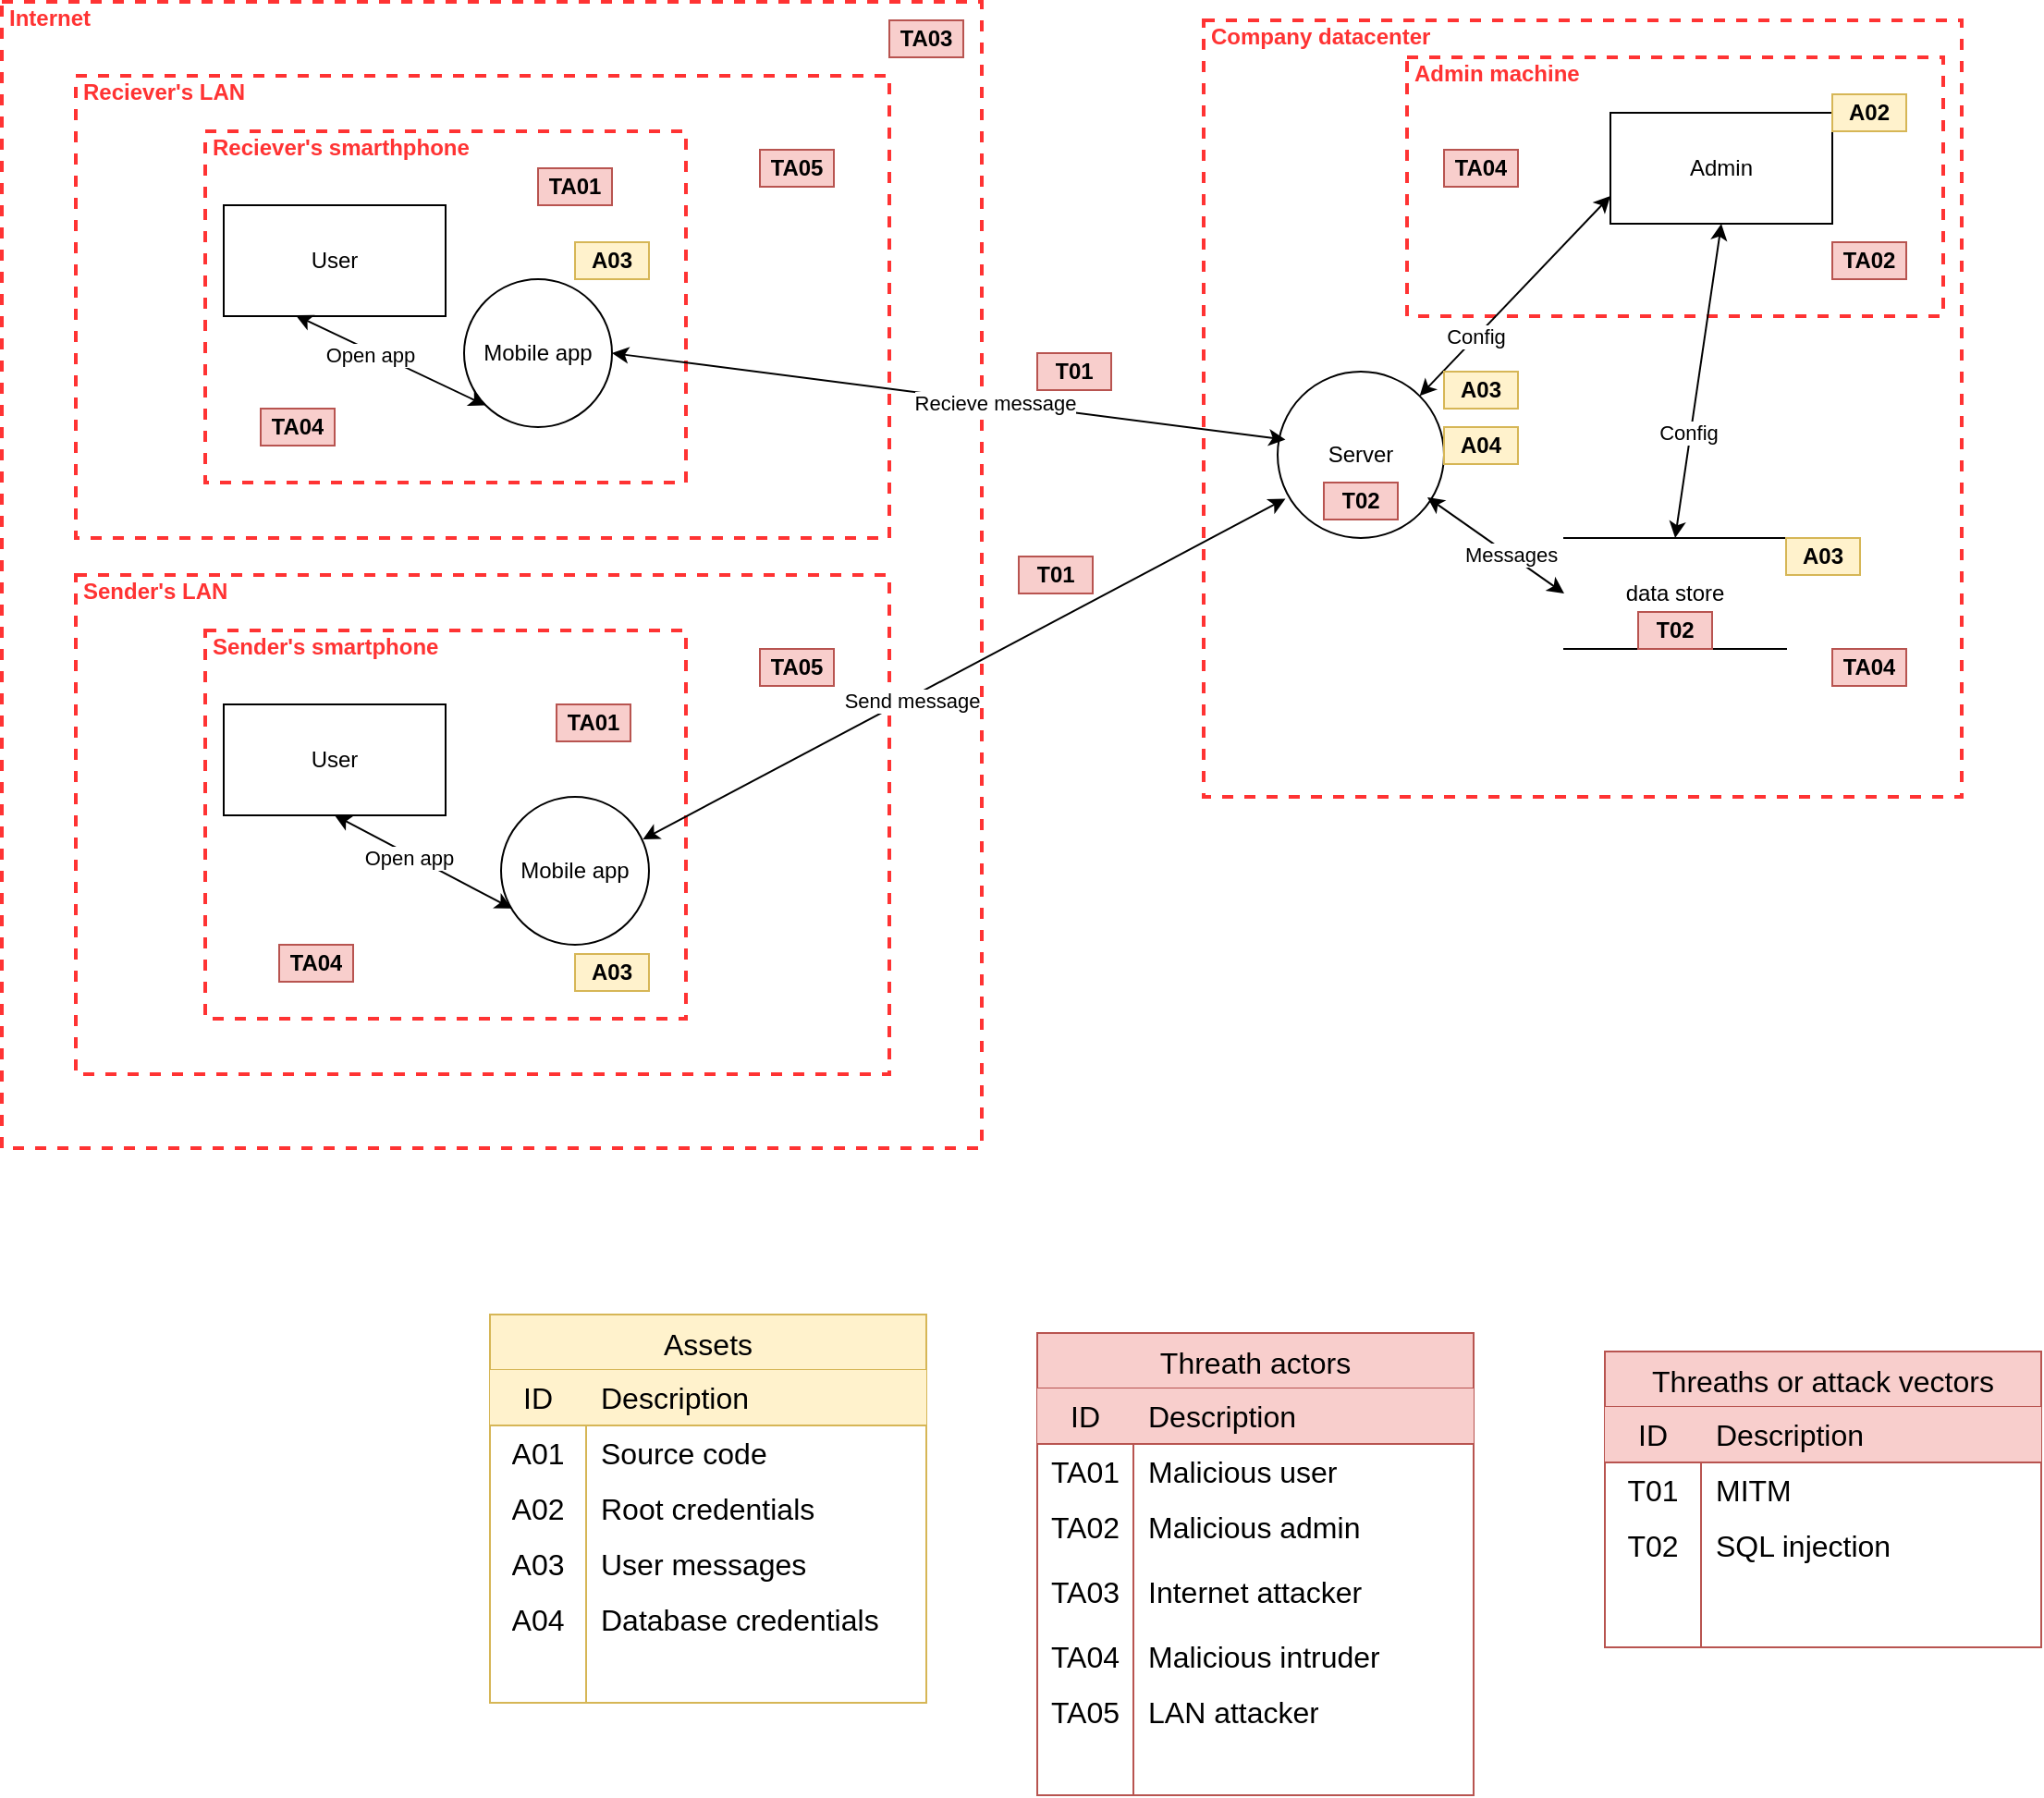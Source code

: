 <mxfile version="24.7.8">
  <diagram name="Pagina-1" id="3BzpafZwGD325lKmXdqI">
    <mxGraphModel dx="2122" dy="1937" grid="1" gridSize="10" guides="1" tooltips="1" connect="1" arrows="1" fold="1" page="1" pageScale="1" pageWidth="827" pageHeight="1169" math="0" shadow="0">
      <root>
        <mxCell id="0" />
        <mxCell id="1" parent="0" />
        <mxCell id="KsKx78XivSGBJ-cQR83x-6" value="Sender&#39;s LAN" style="html=1;fontColor=#FF3333;fontStyle=1;align=left;verticalAlign=top;spacing=0;labelBorderColor=none;fillColor=none;dashed=1;strokeWidth=2;strokeColor=#FF3333;spacingLeft=4;spacingTop=-3;" vertex="1" parent="1">
          <mxGeometry x="10" y="280" width="440" height="270" as="geometry" />
        </mxCell>
        <mxCell id="KsKx78XivSGBJ-cQR83x-5" value="Reciever&#39;s LAN" style="html=1;fontColor=#FF3333;fontStyle=1;align=left;verticalAlign=top;spacing=0;labelBorderColor=none;fillColor=none;dashed=1;strokeWidth=2;strokeColor=#FF3333;spacingLeft=4;spacingTop=-3;" vertex="1" parent="1">
          <mxGeometry x="10" y="10" width="440" height="250" as="geometry" />
        </mxCell>
        <mxCell id="KsKx78XivSGBJ-cQR83x-7" value="Internet" style="html=1;fontColor=#FF3333;fontStyle=1;align=left;verticalAlign=top;spacing=0;labelBorderColor=none;fillColor=none;dashed=1;strokeWidth=2;strokeColor=#FF3333;spacingLeft=4;spacingTop=-3;" vertex="1" parent="1">
          <mxGeometry x="-30" y="-30" width="530" height="620" as="geometry" />
        </mxCell>
        <mxCell id="KsKx78XivSGBJ-cQR83x-9" value="Company datacenter" style="html=1;fontColor=#FF3333;fontStyle=1;align=left;verticalAlign=top;spacing=0;labelBorderColor=none;fillColor=none;dashed=1;strokeWidth=2;strokeColor=#FF3333;spacingLeft=4;spacingTop=-3;movable=1;resizable=1;rotatable=1;deletable=1;editable=1;locked=0;connectable=1;" vertex="1" parent="1">
          <mxGeometry x="620" y="-20" width="410" height="420" as="geometry" />
        </mxCell>
        <mxCell id="KsKx78XivSGBJ-cQR83x-1" value="Sender&#39;s smartphone" style="html=1;fontColor=#FF3333;fontStyle=1;align=left;verticalAlign=top;spacing=0;labelBorderColor=none;fillColor=none;dashed=1;strokeWidth=2;strokeColor=#FF3333;spacingLeft=4;spacingTop=-3;" vertex="1" parent="1">
          <mxGeometry x="80" y="310" width="260" height="210" as="geometry" />
        </mxCell>
        <mxCell id="KsKx78XivSGBJ-cQR83x-2" value="Mobile app" style="ellipse;whiteSpace=wrap;html=1;aspect=fixed;" vertex="1" parent="1">
          <mxGeometry x="240" y="400" width="80" height="80" as="geometry" />
        </mxCell>
        <mxCell id="KsKx78XivSGBJ-cQR83x-3" value="Reciever&#39;s smarthphone" style="html=1;fontColor=#FF3333;fontStyle=1;align=left;verticalAlign=top;spacing=0;labelBorderColor=none;fillColor=none;dashed=1;strokeWidth=2;strokeColor=#FF3333;spacingLeft=4;spacingTop=-3;" vertex="1" parent="1">
          <mxGeometry x="80" y="40" width="260" height="190" as="geometry" />
        </mxCell>
        <mxCell id="KsKx78XivSGBJ-cQR83x-4" value="Mobile app" style="ellipse;whiteSpace=wrap;html=1;aspect=fixed;" vertex="1" parent="1">
          <mxGeometry x="220" y="120" width="80" height="80" as="geometry" />
        </mxCell>
        <mxCell id="KsKx78XivSGBJ-cQR83x-8" value="Server" style="ellipse;whiteSpace=wrap;html=1;aspect=fixed;" vertex="1" parent="1">
          <mxGeometry x="660" y="170" width="90" height="90" as="geometry" />
        </mxCell>
        <mxCell id="KsKx78XivSGBJ-cQR83x-11" value="Admin machine" style="html=1;fontColor=#FF3333;fontStyle=1;align=left;verticalAlign=top;spacing=0;labelBorderColor=none;fillColor=none;dashed=1;strokeWidth=2;strokeColor=#FF3333;spacingLeft=4;spacingTop=-3;" vertex="1" parent="1">
          <mxGeometry x="730" width="290" height="140" as="geometry" />
        </mxCell>
        <mxCell id="KsKx78XivSGBJ-cQR83x-12" value="Admin" style="rounded=0;whiteSpace=wrap;html=1;" vertex="1" parent="1">
          <mxGeometry x="840" y="30" width="120" height="60" as="geometry" />
        </mxCell>
        <mxCell id="KsKx78XivSGBJ-cQR83x-13" value="data store" style="shape=partialRectangle;whiteSpace=wrap;html=1;left=0;right=0;fillColor=none;" vertex="1" parent="1">
          <mxGeometry x="815" y="260" width="120" height="60" as="geometry" />
        </mxCell>
        <mxCell id="KsKx78XivSGBJ-cQR83x-17" value="" style="endArrow=classic;startArrow=classic;html=1;fontColor=#FF3333;rounded=0;entryX=0.047;entryY=0.409;entryDx=0;entryDy=0;entryPerimeter=0;exitX=1;exitY=0.5;exitDx=0;exitDy=0;" edge="1" parent="1" source="KsKx78XivSGBJ-cQR83x-4" target="KsKx78XivSGBJ-cQR83x-8">
          <mxGeometry width="50" height="50" relative="1" as="geometry">
            <mxPoint x="250" y="140" as="sourcePoint" />
            <mxPoint x="460" y="150" as="targetPoint" />
          </mxGeometry>
        </mxCell>
        <mxCell id="KsKx78XivSGBJ-cQR83x-18" value="Recieve message" style="edgeLabel;html=1;align=center;verticalAlign=middle;resizable=0;points=[];" vertex="1" connectable="0" parent="KsKx78XivSGBJ-cQR83x-17">
          <mxGeometry x="0.133" relative="1" as="geometry">
            <mxPoint as="offset" />
          </mxGeometry>
        </mxCell>
        <mxCell id="KsKx78XivSGBJ-cQR83x-19" value="" style="endArrow=classic;startArrow=classic;html=1;fontColor=#FF3333;rounded=0;entryX=0.047;entryY=0.764;entryDx=0;entryDy=0;entryPerimeter=0;exitX=0.958;exitY=0.288;exitDx=0;exitDy=0;exitPerimeter=0;" edge="1" parent="1" source="KsKx78XivSGBJ-cQR83x-2" target="KsKx78XivSGBJ-cQR83x-8">
          <mxGeometry width="50" height="50" relative="1" as="geometry">
            <mxPoint x="510" y="330" as="sourcePoint" />
            <mxPoint x="560" y="280" as="targetPoint" />
          </mxGeometry>
        </mxCell>
        <mxCell id="KsKx78XivSGBJ-cQR83x-20" value="Send message" style="edgeLabel;html=1;align=center;verticalAlign=middle;resizable=0;points=[];" vertex="1" connectable="0" parent="KsKx78XivSGBJ-cQR83x-19">
          <mxGeometry x="-0.169" y="-1" relative="1" as="geometry">
            <mxPoint as="offset" />
          </mxGeometry>
        </mxCell>
        <mxCell id="KsKx78XivSGBJ-cQR83x-21" value="" style="endArrow=classic;startArrow=classic;html=1;fontColor=#FF3333;rounded=0;entryX=0.5;entryY=1;entryDx=0;entryDy=0;exitX=0.5;exitY=0;exitDx=0;exitDy=0;" edge="1" parent="1" source="KsKx78XivSGBJ-cQR83x-13" target="KsKx78XivSGBJ-cQR83x-12">
          <mxGeometry width="50" height="50" relative="1" as="geometry">
            <mxPoint x="880" y="200" as="sourcePoint" />
            <mxPoint x="930" y="150" as="targetPoint" />
          </mxGeometry>
        </mxCell>
        <mxCell id="KsKx78XivSGBJ-cQR83x-22" value="Config" style="edgeLabel;html=1;align=center;verticalAlign=middle;resizable=0;points=[];" vertex="1" connectable="0" parent="KsKx78XivSGBJ-cQR83x-21">
          <mxGeometry x="-0.326" y="2" relative="1" as="geometry">
            <mxPoint as="offset" />
          </mxGeometry>
        </mxCell>
        <mxCell id="KsKx78XivSGBJ-cQR83x-23" value="" style="endArrow=classic;startArrow=classic;html=1;fontColor=#FF3333;rounded=0;exitX=1;exitY=0;exitDx=0;exitDy=0;entryX=0;entryY=0.75;entryDx=0;entryDy=0;" edge="1" parent="1" source="KsKx78XivSGBJ-cQR83x-8" target="KsKx78XivSGBJ-cQR83x-12">
          <mxGeometry width="50" height="50" relative="1" as="geometry">
            <mxPoint x="760" y="150" as="sourcePoint" />
            <mxPoint x="810" y="100" as="targetPoint" />
          </mxGeometry>
        </mxCell>
        <mxCell id="KsKx78XivSGBJ-cQR83x-24" value="Config" style="edgeLabel;html=1;align=center;verticalAlign=middle;resizable=0;points=[];" vertex="1" connectable="0" parent="KsKx78XivSGBJ-cQR83x-23">
          <mxGeometry x="-0.408" y="1" relative="1" as="geometry">
            <mxPoint as="offset" />
          </mxGeometry>
        </mxCell>
        <mxCell id="KsKx78XivSGBJ-cQR83x-25" value="" style="endArrow=classic;startArrow=classic;html=1;fontColor=#FF3333;rounded=0;entryX=0;entryY=0.5;entryDx=0;entryDy=0;exitX=0.9;exitY=0.756;exitDx=0;exitDy=0;exitPerimeter=0;" edge="1" parent="1" source="KsKx78XivSGBJ-cQR83x-8" target="KsKx78XivSGBJ-cQR83x-13">
          <mxGeometry width="50" height="50" relative="1" as="geometry">
            <mxPoint x="740" y="340" as="sourcePoint" />
            <mxPoint x="790" y="290" as="targetPoint" />
          </mxGeometry>
        </mxCell>
        <mxCell id="KsKx78XivSGBJ-cQR83x-26" value="Messages" style="edgeLabel;html=1;align=center;verticalAlign=middle;resizable=0;points=[];" vertex="1" connectable="0" parent="KsKx78XivSGBJ-cQR83x-25">
          <mxGeometry x="0.211" y="1" relative="1" as="geometry">
            <mxPoint as="offset" />
          </mxGeometry>
        </mxCell>
        <mxCell id="KsKx78XivSGBJ-cQR83x-32" value="User" style="rounded=0;whiteSpace=wrap;html=1;" vertex="1" parent="1">
          <mxGeometry x="90" y="80" width="120" height="60" as="geometry" />
        </mxCell>
        <mxCell id="KsKx78XivSGBJ-cQR83x-33" value="" style="endArrow=classic;startArrow=classic;html=1;fontColor=#FF3333;rounded=0;entryX=0.325;entryY=0.993;entryDx=0;entryDy=0;entryPerimeter=0;exitX=0;exitY=1;exitDx=0;exitDy=0;" edge="1" parent="1">
          <mxGeometry width="50" height="50" relative="1" as="geometry">
            <mxPoint x="231.716" y="188.284" as="sourcePoint" />
            <mxPoint x="129" y="139.58" as="targetPoint" />
          </mxGeometry>
        </mxCell>
        <mxCell id="KsKx78XivSGBJ-cQR83x-34" value="Open app" style="edgeLabel;html=1;align=center;verticalAlign=middle;resizable=0;points=[];" vertex="1" connectable="0" parent="KsKx78XivSGBJ-cQR83x-33">
          <mxGeometry x="0.218" y="2" relative="1" as="geometry">
            <mxPoint as="offset" />
          </mxGeometry>
        </mxCell>
        <mxCell id="KsKx78XivSGBJ-cQR83x-35" value="User" style="rounded=0;whiteSpace=wrap;html=1;" vertex="1" parent="1">
          <mxGeometry x="90" y="350" width="120" height="60" as="geometry" />
        </mxCell>
        <mxCell id="KsKx78XivSGBJ-cQR83x-36" value="" style="endArrow=classic;startArrow=classic;html=1;fontColor=#FF3333;rounded=0;entryX=0.5;entryY=1;entryDx=0;entryDy=0;exitX=0.073;exitY=0.755;exitDx=0;exitDy=0;exitPerimeter=0;" edge="1" parent="1" source="KsKx78XivSGBJ-cQR83x-2" target="KsKx78XivSGBJ-cQR83x-35">
          <mxGeometry width="50" height="50" relative="1" as="geometry">
            <mxPoint x="140" y="480" as="sourcePoint" />
            <mxPoint x="190" y="430" as="targetPoint" />
          </mxGeometry>
        </mxCell>
        <mxCell id="KsKx78XivSGBJ-cQR83x-37" value="Open app" style="edgeLabel;html=1;align=center;verticalAlign=middle;resizable=0;points=[];" vertex="1" connectable="0" parent="KsKx78XivSGBJ-cQR83x-36">
          <mxGeometry x="0.157" y="2" relative="1" as="geometry">
            <mxPoint as="offset" />
          </mxGeometry>
        </mxCell>
        <mxCell id="KsKx78XivSGBJ-cQR83x-49" value="Assets" style="shape=table;startSize=30;container=1;collapsible=0;childLayout=tableLayout;fixedRows=1;rowLines=0;fontStyle=0;strokeColor=#d6b656;fontSize=16;fillColor=#fff2cc;" vertex="1" parent="1">
          <mxGeometry x="234" y="680" width="236" height="210" as="geometry" />
        </mxCell>
        <mxCell id="KsKx78XivSGBJ-cQR83x-50" value="" style="shape=tableRow;horizontal=0;startSize=0;swimlaneHead=0;swimlaneBody=0;top=0;left=0;bottom=0;right=0;collapsible=0;dropTarget=0;fillColor=none;points=[[0,0.5],[1,0.5]];portConstraint=eastwest;strokeColor=inherit;fontSize=16;" vertex="1" parent="KsKx78XivSGBJ-cQR83x-49">
          <mxGeometry y="30" width="236" height="30" as="geometry" />
        </mxCell>
        <mxCell id="KsKx78XivSGBJ-cQR83x-51" value="ID" style="shape=partialRectangle;html=1;whiteSpace=wrap;connectable=0;fillColor=#fff2cc;top=0;left=0;bottom=1;right=0;overflow=hidden;pointerEvents=1;strokeColor=#d6b656;fontSize=16;" vertex="1" parent="KsKx78XivSGBJ-cQR83x-50">
          <mxGeometry width="52" height="30" as="geometry">
            <mxRectangle width="52" height="30" as="alternateBounds" />
          </mxGeometry>
        </mxCell>
        <mxCell id="KsKx78XivSGBJ-cQR83x-52" value="Description" style="shape=partialRectangle;html=1;whiteSpace=wrap;connectable=0;fillColor=#fff2cc;top=0;left=0;bottom=1;right=0;align=left;spacingLeft=6;overflow=hidden;strokeColor=#d6b656;fontSize=16;" vertex="1" parent="KsKx78XivSGBJ-cQR83x-50">
          <mxGeometry x="52" width="184" height="30" as="geometry">
            <mxRectangle width="184" height="30" as="alternateBounds" />
          </mxGeometry>
        </mxCell>
        <mxCell id="KsKx78XivSGBJ-cQR83x-53" value="" style="shape=tableRow;horizontal=0;startSize=0;swimlaneHead=0;swimlaneBody=0;top=0;left=0;bottom=0;right=0;collapsible=0;dropTarget=0;fillColor=none;points=[[0,0.5],[1,0.5]];portConstraint=eastwest;strokeColor=inherit;fontSize=16;" vertex="1" parent="KsKx78XivSGBJ-cQR83x-49">
          <mxGeometry y="60" width="236" height="30" as="geometry" />
        </mxCell>
        <mxCell id="KsKx78XivSGBJ-cQR83x-54" value="A01" style="shape=partialRectangle;html=1;whiteSpace=wrap;connectable=0;fillColor=none;top=0;left=0;bottom=0;right=0;overflow=hidden;strokeColor=inherit;fontSize=16;" vertex="1" parent="KsKx78XivSGBJ-cQR83x-53">
          <mxGeometry width="52" height="30" as="geometry">
            <mxRectangle width="52" height="30" as="alternateBounds" />
          </mxGeometry>
        </mxCell>
        <mxCell id="KsKx78XivSGBJ-cQR83x-55" value="Source code" style="shape=partialRectangle;html=1;whiteSpace=wrap;connectable=0;fillColor=none;top=0;left=0;bottom=0;right=0;align=left;spacingLeft=6;overflow=hidden;strokeColor=inherit;fontSize=16;" vertex="1" parent="KsKx78XivSGBJ-cQR83x-53">
          <mxGeometry x="52" width="184" height="30" as="geometry">
            <mxRectangle width="184" height="30" as="alternateBounds" />
          </mxGeometry>
        </mxCell>
        <mxCell id="KsKx78XivSGBJ-cQR83x-56" value="" style="shape=tableRow;horizontal=0;startSize=0;swimlaneHead=0;swimlaneBody=0;top=0;left=0;bottom=0;right=0;collapsible=0;dropTarget=0;fillColor=none;points=[[0,0.5],[1,0.5]];portConstraint=eastwest;strokeColor=inherit;fontSize=16;" vertex="1" parent="KsKx78XivSGBJ-cQR83x-49">
          <mxGeometry y="90" width="236" height="30" as="geometry" />
        </mxCell>
        <mxCell id="KsKx78XivSGBJ-cQR83x-57" value="A02" style="shape=partialRectangle;html=1;whiteSpace=wrap;connectable=0;fillColor=none;top=0;left=0;bottom=0;right=0;overflow=hidden;strokeColor=inherit;fontSize=16;" vertex="1" parent="KsKx78XivSGBJ-cQR83x-56">
          <mxGeometry width="52" height="30" as="geometry">
            <mxRectangle width="52" height="30" as="alternateBounds" />
          </mxGeometry>
        </mxCell>
        <mxCell id="KsKx78XivSGBJ-cQR83x-58" value="Root credentials" style="shape=partialRectangle;html=1;whiteSpace=wrap;connectable=0;fillColor=none;top=0;left=0;bottom=0;right=0;align=left;spacingLeft=6;overflow=hidden;strokeColor=inherit;fontSize=16;" vertex="1" parent="KsKx78XivSGBJ-cQR83x-56">
          <mxGeometry x="52" width="184" height="30" as="geometry">
            <mxRectangle width="184" height="30" as="alternateBounds" />
          </mxGeometry>
        </mxCell>
        <mxCell id="KsKx78XivSGBJ-cQR83x-60" value="" style="shape=tableRow;horizontal=0;startSize=0;swimlaneHead=0;swimlaneBody=0;top=0;left=0;bottom=0;right=0;collapsible=0;dropTarget=0;fillColor=none;points=[[0,0.5],[1,0.5]];portConstraint=eastwest;strokeColor=inherit;fontSize=16;" vertex="1" parent="KsKx78XivSGBJ-cQR83x-49">
          <mxGeometry y="120" width="236" height="30" as="geometry" />
        </mxCell>
        <mxCell id="KsKx78XivSGBJ-cQR83x-61" value="A03" style="shape=partialRectangle;html=1;whiteSpace=wrap;connectable=0;fillColor=none;top=0;left=0;bottom=0;right=0;overflow=hidden;strokeColor=inherit;fontSize=16;" vertex="1" parent="KsKx78XivSGBJ-cQR83x-60">
          <mxGeometry width="52" height="30" as="geometry">
            <mxRectangle width="52" height="30" as="alternateBounds" />
          </mxGeometry>
        </mxCell>
        <mxCell id="KsKx78XivSGBJ-cQR83x-62" value="User messages" style="shape=partialRectangle;html=1;whiteSpace=wrap;connectable=0;fillColor=none;top=0;left=0;bottom=0;right=0;align=left;spacingLeft=6;overflow=hidden;strokeColor=inherit;fontSize=16;" vertex="1" parent="KsKx78XivSGBJ-cQR83x-60">
          <mxGeometry x="52" width="184" height="30" as="geometry">
            <mxRectangle width="184" height="30" as="alternateBounds" />
          </mxGeometry>
        </mxCell>
        <mxCell id="KsKx78XivSGBJ-cQR83x-64" value="" style="shape=tableRow;horizontal=0;startSize=0;swimlaneHead=0;swimlaneBody=0;top=0;left=0;bottom=0;right=0;collapsible=0;dropTarget=0;fillColor=none;points=[[0,0.5],[1,0.5]];portConstraint=eastwest;strokeColor=inherit;fontSize=16;" vertex="1" parent="KsKx78XivSGBJ-cQR83x-49">
          <mxGeometry y="150" width="236" height="30" as="geometry" />
        </mxCell>
        <mxCell id="KsKx78XivSGBJ-cQR83x-65" value="A04" style="shape=partialRectangle;html=1;whiteSpace=wrap;connectable=0;fillColor=none;top=0;left=0;bottom=0;right=0;overflow=hidden;strokeColor=inherit;fontSize=16;" vertex="1" parent="KsKx78XivSGBJ-cQR83x-64">
          <mxGeometry width="52" height="30" as="geometry">
            <mxRectangle width="52" height="30" as="alternateBounds" />
          </mxGeometry>
        </mxCell>
        <mxCell id="KsKx78XivSGBJ-cQR83x-66" value="Database credentials" style="shape=partialRectangle;html=1;whiteSpace=wrap;connectable=0;fillColor=none;top=0;left=0;bottom=0;right=0;align=left;spacingLeft=6;overflow=hidden;strokeColor=inherit;fontSize=16;" vertex="1" parent="KsKx78XivSGBJ-cQR83x-64">
          <mxGeometry x="52" width="184" height="30" as="geometry">
            <mxRectangle width="184" height="30" as="alternateBounds" />
          </mxGeometry>
        </mxCell>
        <mxCell id="KsKx78XivSGBJ-cQR83x-68" value="" style="shape=tableRow;horizontal=0;startSize=0;swimlaneHead=0;swimlaneBody=0;top=0;left=0;bottom=0;right=0;collapsible=0;dropTarget=0;fillColor=none;points=[[0,0.5],[1,0.5]];portConstraint=eastwest;strokeColor=inherit;fontSize=16;" vertex="1" parent="KsKx78XivSGBJ-cQR83x-49">
          <mxGeometry y="180" width="236" height="30" as="geometry" />
        </mxCell>
        <mxCell id="KsKx78XivSGBJ-cQR83x-69" value="" style="shape=partialRectangle;html=1;whiteSpace=wrap;connectable=0;fillColor=none;top=0;left=0;bottom=0;right=0;overflow=hidden;strokeColor=inherit;fontSize=16;" vertex="1" parent="KsKx78XivSGBJ-cQR83x-68">
          <mxGeometry width="52" height="30" as="geometry">
            <mxRectangle width="52" height="30" as="alternateBounds" />
          </mxGeometry>
        </mxCell>
        <mxCell id="KsKx78XivSGBJ-cQR83x-70" value="" style="shape=partialRectangle;html=1;whiteSpace=wrap;connectable=0;fillColor=none;top=0;left=0;bottom=0;right=0;align=left;spacingLeft=6;overflow=hidden;strokeColor=inherit;fontSize=16;" vertex="1" parent="KsKx78XivSGBJ-cQR83x-68">
          <mxGeometry x="52" width="184" height="30" as="geometry">
            <mxRectangle width="184" height="30" as="alternateBounds" />
          </mxGeometry>
        </mxCell>
        <UserObject label="&lt;b&gt;A02&lt;/b&gt;" placeholders="1" name="Variable" id="KsKx78XivSGBJ-cQR83x-59">
          <mxCell style="text;html=1;strokeColor=#d6b656;fillColor=#fff2cc;align=center;verticalAlign=middle;whiteSpace=wrap;overflow=hidden;" vertex="1" parent="1">
            <mxGeometry x="960" y="20" width="40" height="20" as="geometry" />
          </mxCell>
        </UserObject>
        <UserObject label="&lt;b&gt;A03&lt;/b&gt;" placeholders="1" name="Variable" id="KsKx78XivSGBJ-cQR83x-63">
          <mxCell style="text;html=1;strokeColor=#d6b656;fillColor=#fff2cc;align=center;verticalAlign=middle;whiteSpace=wrap;overflow=hidden;" vertex="1" parent="1">
            <mxGeometry x="935" y="260" width="40" height="20" as="geometry" />
          </mxCell>
        </UserObject>
        <UserObject label="&lt;b&gt;A04&lt;/b&gt;" placeholders="1" name="Variable" id="KsKx78XivSGBJ-cQR83x-67">
          <mxCell style="text;html=1;strokeColor=#d6b656;fillColor=#fff2cc;align=center;verticalAlign=middle;whiteSpace=wrap;overflow=hidden;" vertex="1" parent="1">
            <mxGeometry x="750" y="200" width="40" height="20" as="geometry" />
          </mxCell>
        </UserObject>
        <UserObject label="&lt;b&gt;A03&lt;/b&gt;" placeholders="1" name="Variable" id="KsKx78XivSGBJ-cQR83x-71">
          <mxCell style="text;html=1;strokeColor=#d6b656;fillColor=#fff2cc;align=center;verticalAlign=middle;whiteSpace=wrap;overflow=hidden;" vertex="1" parent="1">
            <mxGeometry x="280" y="485" width="40" height="20" as="geometry" />
          </mxCell>
        </UserObject>
        <UserObject label="&lt;b&gt;A03&lt;/b&gt;" placeholders="1" name="Variable" id="KsKx78XivSGBJ-cQR83x-72">
          <mxCell style="text;html=1;strokeColor=#d6b656;fillColor=#fff2cc;align=center;verticalAlign=middle;whiteSpace=wrap;overflow=hidden;" vertex="1" parent="1">
            <mxGeometry x="280" y="100" width="40" height="20" as="geometry" />
          </mxCell>
        </UserObject>
        <UserObject label="&lt;b&gt;A03&lt;/b&gt;" placeholders="1" name="Variable" id="KsKx78XivSGBJ-cQR83x-73">
          <mxCell style="text;html=1;strokeColor=#d6b656;fillColor=#fff2cc;align=center;verticalAlign=middle;whiteSpace=wrap;overflow=hidden;" vertex="1" parent="1">
            <mxGeometry x="750" y="170" width="40" height="20" as="geometry" />
          </mxCell>
        </UserObject>
        <mxCell id="KsKx78XivSGBJ-cQR83x-74" value="Threath actors" style="shape=table;startSize=30;container=1;collapsible=0;childLayout=tableLayout;fixedRows=1;rowLines=0;fontStyle=0;strokeColor=#b85450;fontSize=16;fillColor=#f8cecc;" vertex="1" parent="1">
          <mxGeometry x="530" y="690" width="236" height="250" as="geometry" />
        </mxCell>
        <mxCell id="KsKx78XivSGBJ-cQR83x-75" value="" style="shape=tableRow;horizontal=0;startSize=0;swimlaneHead=0;swimlaneBody=0;top=0;left=0;bottom=0;right=0;collapsible=0;dropTarget=0;fillColor=none;points=[[0,0.5],[1,0.5]];portConstraint=eastwest;strokeColor=inherit;fontSize=16;" vertex="1" parent="KsKx78XivSGBJ-cQR83x-74">
          <mxGeometry y="30" width="236" height="30" as="geometry" />
        </mxCell>
        <mxCell id="KsKx78XivSGBJ-cQR83x-76" value="ID" style="shape=partialRectangle;html=1;whiteSpace=wrap;connectable=0;fillColor=#f8cecc;top=0;left=0;bottom=1;right=0;overflow=hidden;pointerEvents=1;strokeColor=#b85450;fontSize=16;" vertex="1" parent="KsKx78XivSGBJ-cQR83x-75">
          <mxGeometry width="52" height="30" as="geometry">
            <mxRectangle width="52" height="30" as="alternateBounds" />
          </mxGeometry>
        </mxCell>
        <mxCell id="KsKx78XivSGBJ-cQR83x-77" value="Description" style="shape=partialRectangle;html=1;whiteSpace=wrap;connectable=0;fillColor=#f8cecc;top=0;left=0;bottom=1;right=0;align=left;spacingLeft=6;overflow=hidden;strokeColor=#b85450;fontSize=16;" vertex="1" parent="KsKx78XivSGBJ-cQR83x-75">
          <mxGeometry x="52" width="184" height="30" as="geometry">
            <mxRectangle width="184" height="30" as="alternateBounds" />
          </mxGeometry>
        </mxCell>
        <mxCell id="KsKx78XivSGBJ-cQR83x-78" value="" style="shape=tableRow;horizontal=0;startSize=0;swimlaneHead=0;swimlaneBody=0;top=0;left=0;bottom=0;right=0;collapsible=0;dropTarget=0;fillColor=none;points=[[0,0.5],[1,0.5]];portConstraint=eastwest;strokeColor=inherit;fontSize=16;" vertex="1" parent="KsKx78XivSGBJ-cQR83x-74">
          <mxGeometry y="60" width="236" height="30" as="geometry" />
        </mxCell>
        <mxCell id="KsKx78XivSGBJ-cQR83x-79" value="TA01" style="shape=partialRectangle;html=1;whiteSpace=wrap;connectable=0;fillColor=none;top=0;left=0;bottom=0;right=0;overflow=hidden;strokeColor=inherit;fontSize=16;" vertex="1" parent="KsKx78XivSGBJ-cQR83x-78">
          <mxGeometry width="52" height="30" as="geometry">
            <mxRectangle width="52" height="30" as="alternateBounds" />
          </mxGeometry>
        </mxCell>
        <mxCell id="KsKx78XivSGBJ-cQR83x-80" value="Malicious user" style="shape=partialRectangle;html=1;whiteSpace=wrap;connectable=0;fillColor=none;top=0;left=0;bottom=0;right=0;align=left;spacingLeft=6;overflow=hidden;strokeColor=inherit;fontSize=16;" vertex="1" parent="KsKx78XivSGBJ-cQR83x-78">
          <mxGeometry x="52" width="184" height="30" as="geometry">
            <mxRectangle width="184" height="30" as="alternateBounds" />
          </mxGeometry>
        </mxCell>
        <mxCell id="KsKx78XivSGBJ-cQR83x-81" value="" style="shape=tableRow;horizontal=0;startSize=0;swimlaneHead=0;swimlaneBody=0;top=0;left=0;bottom=0;right=0;collapsible=0;dropTarget=0;fillColor=none;points=[[0,0.5],[1,0.5]];portConstraint=eastwest;strokeColor=inherit;fontSize=16;" vertex="1" parent="KsKx78XivSGBJ-cQR83x-74">
          <mxGeometry y="90" width="236" height="30" as="geometry" />
        </mxCell>
        <mxCell id="KsKx78XivSGBJ-cQR83x-82" value="TA02" style="shape=partialRectangle;html=1;whiteSpace=wrap;connectable=0;fillColor=none;top=0;left=0;bottom=0;right=0;overflow=hidden;strokeColor=inherit;fontSize=16;" vertex="1" parent="KsKx78XivSGBJ-cQR83x-81">
          <mxGeometry width="52" height="30" as="geometry">
            <mxRectangle width="52" height="30" as="alternateBounds" />
          </mxGeometry>
        </mxCell>
        <mxCell id="KsKx78XivSGBJ-cQR83x-83" value="Malicious admin" style="shape=partialRectangle;html=1;whiteSpace=wrap;connectable=0;fillColor=none;top=0;left=0;bottom=0;right=0;align=left;spacingLeft=6;overflow=hidden;strokeColor=inherit;fontSize=16;" vertex="1" parent="KsKx78XivSGBJ-cQR83x-81">
          <mxGeometry x="52" width="184" height="30" as="geometry">
            <mxRectangle width="184" height="30" as="alternateBounds" />
          </mxGeometry>
        </mxCell>
        <mxCell id="KsKx78XivSGBJ-cQR83x-84" value="" style="shape=tableRow;horizontal=0;startSize=0;swimlaneHead=0;swimlaneBody=0;top=0;left=0;bottom=0;right=0;collapsible=0;dropTarget=0;fillColor=none;points=[[0,0.5],[1,0.5]];portConstraint=eastwest;strokeColor=inherit;fontSize=16;" vertex="1" parent="KsKx78XivSGBJ-cQR83x-74">
          <mxGeometry y="120" width="236" height="40" as="geometry" />
        </mxCell>
        <mxCell id="KsKx78XivSGBJ-cQR83x-85" value="TA03" style="shape=partialRectangle;html=1;whiteSpace=wrap;connectable=0;fillColor=none;top=0;left=0;bottom=0;right=0;overflow=hidden;strokeColor=inherit;fontSize=16;" vertex="1" parent="KsKx78XivSGBJ-cQR83x-84">
          <mxGeometry width="52" height="40" as="geometry">
            <mxRectangle width="52" height="40" as="alternateBounds" />
          </mxGeometry>
        </mxCell>
        <mxCell id="KsKx78XivSGBJ-cQR83x-86" value="Internet attacker" style="shape=partialRectangle;html=1;whiteSpace=wrap;connectable=0;fillColor=none;top=0;left=0;bottom=0;right=0;align=left;spacingLeft=6;overflow=hidden;strokeColor=inherit;fontSize=16;" vertex="1" parent="KsKx78XivSGBJ-cQR83x-84">
          <mxGeometry x="52" width="184" height="40" as="geometry">
            <mxRectangle width="184" height="40" as="alternateBounds" />
          </mxGeometry>
        </mxCell>
        <mxCell id="KsKx78XivSGBJ-cQR83x-87" value="" style="shape=tableRow;horizontal=0;startSize=0;swimlaneHead=0;swimlaneBody=0;top=0;left=0;bottom=0;right=0;collapsible=0;dropTarget=0;fillColor=none;points=[[0,0.5],[1,0.5]];portConstraint=eastwest;strokeColor=inherit;fontSize=16;" vertex="1" parent="KsKx78XivSGBJ-cQR83x-74">
          <mxGeometry y="160" width="236" height="30" as="geometry" />
        </mxCell>
        <mxCell id="KsKx78XivSGBJ-cQR83x-88" value="TA04" style="shape=partialRectangle;html=1;whiteSpace=wrap;connectable=0;fillColor=none;top=0;left=0;bottom=0;right=0;overflow=hidden;strokeColor=inherit;fontSize=16;" vertex="1" parent="KsKx78XivSGBJ-cQR83x-87">
          <mxGeometry width="52" height="30" as="geometry">
            <mxRectangle width="52" height="30" as="alternateBounds" />
          </mxGeometry>
        </mxCell>
        <mxCell id="KsKx78XivSGBJ-cQR83x-89" value="Malicious intruder" style="shape=partialRectangle;html=1;whiteSpace=wrap;connectable=0;fillColor=none;top=0;left=0;bottom=0;right=0;align=left;spacingLeft=6;overflow=hidden;strokeColor=inherit;fontSize=16;" vertex="1" parent="KsKx78XivSGBJ-cQR83x-87">
          <mxGeometry x="52" width="184" height="30" as="geometry">
            <mxRectangle width="184" height="30" as="alternateBounds" />
          </mxGeometry>
        </mxCell>
        <mxCell id="KsKx78XivSGBJ-cQR83x-90" value="" style="shape=tableRow;horizontal=0;startSize=0;swimlaneHead=0;swimlaneBody=0;top=0;left=0;bottom=0;right=0;collapsible=0;dropTarget=0;fillColor=none;points=[[0,0.5],[1,0.5]];portConstraint=eastwest;strokeColor=inherit;fontSize=16;" vertex="1" parent="KsKx78XivSGBJ-cQR83x-74">
          <mxGeometry y="190" width="236" height="30" as="geometry" />
        </mxCell>
        <mxCell id="KsKx78XivSGBJ-cQR83x-91" value="TA05" style="shape=partialRectangle;html=1;whiteSpace=wrap;connectable=0;fillColor=none;top=0;left=0;bottom=0;right=0;overflow=hidden;strokeColor=inherit;fontSize=16;" vertex="1" parent="KsKx78XivSGBJ-cQR83x-90">
          <mxGeometry width="52" height="30" as="geometry">
            <mxRectangle width="52" height="30" as="alternateBounds" />
          </mxGeometry>
        </mxCell>
        <mxCell id="KsKx78XivSGBJ-cQR83x-92" value="LAN attacker" style="shape=partialRectangle;html=1;whiteSpace=wrap;connectable=0;fillColor=none;top=0;left=0;bottom=0;right=0;align=left;spacingLeft=6;overflow=hidden;strokeColor=inherit;fontSize=16;" vertex="1" parent="KsKx78XivSGBJ-cQR83x-90">
          <mxGeometry x="52" width="184" height="30" as="geometry">
            <mxRectangle width="184" height="30" as="alternateBounds" />
          </mxGeometry>
        </mxCell>
        <mxCell id="KsKx78XivSGBJ-cQR83x-102" value="" style="shape=tableRow;horizontal=0;startSize=0;swimlaneHead=0;swimlaneBody=0;top=0;left=0;bottom=0;right=0;collapsible=0;dropTarget=0;fillColor=none;points=[[0,0.5],[1,0.5]];portConstraint=eastwest;strokeColor=inherit;fontSize=16;" vertex="1" parent="KsKx78XivSGBJ-cQR83x-74">
          <mxGeometry y="220" width="236" height="30" as="geometry" />
        </mxCell>
        <mxCell id="KsKx78XivSGBJ-cQR83x-103" value="" style="shape=partialRectangle;html=1;whiteSpace=wrap;connectable=0;fillColor=none;top=0;left=0;bottom=0;right=0;overflow=hidden;strokeColor=inherit;fontSize=16;" vertex="1" parent="KsKx78XivSGBJ-cQR83x-102">
          <mxGeometry width="52" height="30" as="geometry">
            <mxRectangle width="52" height="30" as="alternateBounds" />
          </mxGeometry>
        </mxCell>
        <mxCell id="KsKx78XivSGBJ-cQR83x-104" value="" style="shape=partialRectangle;html=1;whiteSpace=wrap;connectable=0;fillColor=none;top=0;left=0;bottom=0;right=0;align=left;spacingLeft=6;overflow=hidden;strokeColor=inherit;fontSize=16;" vertex="1" parent="KsKx78XivSGBJ-cQR83x-102">
          <mxGeometry x="52" width="184" height="30" as="geometry">
            <mxRectangle width="184" height="30" as="alternateBounds" />
          </mxGeometry>
        </mxCell>
        <UserObject label="&lt;b&gt;TA01&lt;/b&gt;" placeholders="1" name="Variable" id="KsKx78XivSGBJ-cQR83x-93">
          <mxCell style="text;html=1;strokeColor=#b85450;fillColor=#f8cecc;align=center;verticalAlign=middle;whiteSpace=wrap;overflow=hidden;" vertex="1" parent="1">
            <mxGeometry x="270" y="350" width="40" height="20" as="geometry" />
          </mxCell>
        </UserObject>
        <UserObject label="&lt;b&gt;TA01&lt;/b&gt;" placeholders="1" name="Variable" id="KsKx78XivSGBJ-cQR83x-94">
          <mxCell style="text;html=1;strokeColor=#b85450;fillColor=#f8cecc;align=center;verticalAlign=middle;whiteSpace=wrap;overflow=hidden;" vertex="1" parent="1">
            <mxGeometry x="260" y="60" width="40" height="20" as="geometry" />
          </mxCell>
        </UserObject>
        <UserObject label="&lt;b&gt;TA02&lt;/b&gt;" placeholders="1" name="Variable" id="KsKx78XivSGBJ-cQR83x-95">
          <mxCell style="text;html=1;strokeColor=#b85450;fillColor=#f8cecc;align=center;verticalAlign=middle;whiteSpace=wrap;overflow=hidden;" vertex="1" parent="1">
            <mxGeometry x="960" y="100" width="40" height="20" as="geometry" />
          </mxCell>
        </UserObject>
        <UserObject label="&lt;b&gt;TA04&lt;/b&gt;" placeholders="1" name="Variable" id="KsKx78XivSGBJ-cQR83x-96">
          <mxCell style="text;html=1;strokeColor=#b85450;fillColor=#f8cecc;align=center;verticalAlign=middle;whiteSpace=wrap;overflow=hidden;" vertex="1" parent="1">
            <mxGeometry x="110" y="190" width="40" height="20" as="geometry" />
          </mxCell>
        </UserObject>
        <UserObject label="&lt;b&gt;TA04&lt;/b&gt;" placeholders="1" name="Variable" id="KsKx78XivSGBJ-cQR83x-97">
          <mxCell style="text;html=1;strokeColor=#b85450;fillColor=#f8cecc;align=center;verticalAlign=middle;whiteSpace=wrap;overflow=hidden;" vertex="1" parent="1">
            <mxGeometry x="120" y="480" width="40" height="20" as="geometry" />
          </mxCell>
        </UserObject>
        <UserObject label="&lt;b&gt;TA04&lt;/b&gt;" placeholders="1" name="Variable" id="KsKx78XivSGBJ-cQR83x-99">
          <mxCell style="text;html=1;strokeColor=#b85450;fillColor=#f8cecc;align=center;verticalAlign=middle;whiteSpace=wrap;overflow=hidden;" vertex="1" parent="1">
            <mxGeometry x="750" y="50" width="40" height="20" as="geometry" />
          </mxCell>
        </UserObject>
        <UserObject label="&lt;b&gt;TA04&lt;/b&gt;" placeholders="1" name="Variable" id="KsKx78XivSGBJ-cQR83x-100">
          <mxCell style="text;html=1;strokeColor=#b85450;fillColor=#f8cecc;align=center;verticalAlign=middle;whiteSpace=wrap;overflow=hidden;" vertex="1" parent="1">
            <mxGeometry x="960" y="320" width="40" height="20" as="geometry" />
          </mxCell>
        </UserObject>
        <UserObject label="&lt;b&gt;TA03&lt;/b&gt;" placeholders="1" name="Variable" id="KsKx78XivSGBJ-cQR83x-101">
          <mxCell style="text;html=1;strokeColor=#b85450;fillColor=#f8cecc;align=center;verticalAlign=middle;whiteSpace=wrap;overflow=hidden;" vertex="1" parent="1">
            <mxGeometry x="450" y="-20" width="40" height="20" as="geometry" />
          </mxCell>
        </UserObject>
        <UserObject label="&lt;b&gt;TA05&lt;/b&gt;" placeholders="1" name="Variable" id="KsKx78XivSGBJ-cQR83x-105">
          <mxCell style="text;html=1;strokeColor=#b85450;fillColor=#f8cecc;align=center;verticalAlign=middle;whiteSpace=wrap;overflow=hidden;" vertex="1" parent="1">
            <mxGeometry x="380" y="50" width="40" height="20" as="geometry" />
          </mxCell>
        </UserObject>
        <UserObject label="&lt;b&gt;TA05&lt;/b&gt;" placeholders="1" name="Variable" id="KsKx78XivSGBJ-cQR83x-106">
          <mxCell style="text;html=1;strokeColor=#b85450;fillColor=#f8cecc;align=center;verticalAlign=middle;whiteSpace=wrap;overflow=hidden;" vertex="1" parent="1">
            <mxGeometry x="380" y="320" width="40" height="20" as="geometry" />
          </mxCell>
        </UserObject>
        <mxCell id="KsKx78XivSGBJ-cQR83x-131" value="Threaths or attack vectors" style="shape=table;startSize=30;container=1;collapsible=0;childLayout=tableLayout;fixedRows=1;rowLines=0;fontStyle=0;strokeColor=#b85450;fontSize=16;fillColor=#f8cecc;" vertex="1" parent="1">
          <mxGeometry x="837" y="700" width="236" height="160.0" as="geometry" />
        </mxCell>
        <mxCell id="KsKx78XivSGBJ-cQR83x-132" value="" style="shape=tableRow;horizontal=0;startSize=0;swimlaneHead=0;swimlaneBody=0;top=0;left=0;bottom=0;right=0;collapsible=0;dropTarget=0;fillColor=none;points=[[0,0.5],[1,0.5]];portConstraint=eastwest;strokeColor=inherit;fontSize=16;" vertex="1" parent="KsKx78XivSGBJ-cQR83x-131">
          <mxGeometry y="30" width="236" height="30" as="geometry" />
        </mxCell>
        <mxCell id="KsKx78XivSGBJ-cQR83x-133" value="ID" style="shape=partialRectangle;html=1;whiteSpace=wrap;connectable=0;fillColor=#f8cecc;top=0;left=0;bottom=1;right=0;overflow=hidden;pointerEvents=1;strokeColor=#b85450;fontSize=16;" vertex="1" parent="KsKx78XivSGBJ-cQR83x-132">
          <mxGeometry width="52" height="30" as="geometry">
            <mxRectangle width="52" height="30" as="alternateBounds" />
          </mxGeometry>
        </mxCell>
        <mxCell id="KsKx78XivSGBJ-cQR83x-134" value="Description" style="shape=partialRectangle;html=1;whiteSpace=wrap;connectable=0;fillColor=#f8cecc;top=0;left=0;bottom=1;right=0;align=left;spacingLeft=6;overflow=hidden;strokeColor=#b85450;fontSize=16;" vertex="1" parent="KsKx78XivSGBJ-cQR83x-132">
          <mxGeometry x="52" width="184" height="30" as="geometry">
            <mxRectangle width="184" height="30" as="alternateBounds" />
          </mxGeometry>
        </mxCell>
        <mxCell id="KsKx78XivSGBJ-cQR83x-135" value="" style="shape=tableRow;horizontal=0;startSize=0;swimlaneHead=0;swimlaneBody=0;top=0;left=0;bottom=0;right=0;collapsible=0;dropTarget=0;fillColor=none;points=[[0,0.5],[1,0.5]];portConstraint=eastwest;strokeColor=inherit;fontSize=16;" vertex="1" parent="KsKx78XivSGBJ-cQR83x-131">
          <mxGeometry y="60" width="236" height="30" as="geometry" />
        </mxCell>
        <mxCell id="KsKx78XivSGBJ-cQR83x-136" value="T01" style="shape=partialRectangle;html=1;whiteSpace=wrap;connectable=0;fillColor=none;top=0;left=0;bottom=0;right=0;overflow=hidden;strokeColor=inherit;fontSize=16;" vertex="1" parent="KsKx78XivSGBJ-cQR83x-135">
          <mxGeometry width="52" height="30" as="geometry">
            <mxRectangle width="52" height="30" as="alternateBounds" />
          </mxGeometry>
        </mxCell>
        <mxCell id="KsKx78XivSGBJ-cQR83x-137" value="MITM" style="shape=partialRectangle;html=1;whiteSpace=wrap;connectable=0;fillColor=none;top=0;left=0;bottom=0;right=0;align=left;spacingLeft=6;overflow=hidden;strokeColor=inherit;fontSize=16;" vertex="1" parent="KsKx78XivSGBJ-cQR83x-135">
          <mxGeometry x="52" width="184" height="30" as="geometry">
            <mxRectangle width="184" height="30" as="alternateBounds" />
          </mxGeometry>
        </mxCell>
        <mxCell id="KsKx78XivSGBJ-cQR83x-138" value="" style="shape=tableRow;horizontal=0;startSize=0;swimlaneHead=0;swimlaneBody=0;top=0;left=0;bottom=0;right=0;collapsible=0;dropTarget=0;fillColor=none;points=[[0,0.5],[1,0.5]];portConstraint=eastwest;strokeColor=inherit;fontSize=16;" vertex="1" parent="KsKx78XivSGBJ-cQR83x-131">
          <mxGeometry y="90" width="236" height="30" as="geometry" />
        </mxCell>
        <mxCell id="KsKx78XivSGBJ-cQR83x-139" value="T02" style="shape=partialRectangle;html=1;whiteSpace=wrap;connectable=0;fillColor=none;top=0;left=0;bottom=0;right=0;overflow=hidden;strokeColor=inherit;fontSize=16;" vertex="1" parent="KsKx78XivSGBJ-cQR83x-138">
          <mxGeometry width="52" height="30" as="geometry">
            <mxRectangle width="52" height="30" as="alternateBounds" />
          </mxGeometry>
        </mxCell>
        <mxCell id="KsKx78XivSGBJ-cQR83x-140" value="SQL injection" style="shape=partialRectangle;html=1;whiteSpace=wrap;connectable=0;fillColor=none;top=0;left=0;bottom=0;right=0;align=left;spacingLeft=6;overflow=hidden;strokeColor=inherit;fontSize=16;" vertex="1" parent="KsKx78XivSGBJ-cQR83x-138">
          <mxGeometry x="52" width="184" height="30" as="geometry">
            <mxRectangle width="184" height="30" as="alternateBounds" />
          </mxGeometry>
        </mxCell>
        <mxCell id="KsKx78XivSGBJ-cQR83x-141" value="" style="shape=tableRow;horizontal=0;startSize=0;swimlaneHead=0;swimlaneBody=0;top=0;left=0;bottom=0;right=0;collapsible=0;dropTarget=0;fillColor=none;points=[[0,0.5],[1,0.5]];portConstraint=eastwest;strokeColor=inherit;fontSize=16;" vertex="1" parent="KsKx78XivSGBJ-cQR83x-131">
          <mxGeometry y="120" width="236" height="40" as="geometry" />
        </mxCell>
        <mxCell id="KsKx78XivSGBJ-cQR83x-142" value="" style="shape=partialRectangle;html=1;whiteSpace=wrap;connectable=0;fillColor=none;top=0;left=0;bottom=0;right=0;overflow=hidden;strokeColor=inherit;fontSize=16;" vertex="1" parent="KsKx78XivSGBJ-cQR83x-141">
          <mxGeometry width="52" height="40" as="geometry">
            <mxRectangle width="52" height="40" as="alternateBounds" />
          </mxGeometry>
        </mxCell>
        <mxCell id="KsKx78XivSGBJ-cQR83x-143" value="" style="shape=partialRectangle;html=1;whiteSpace=wrap;connectable=0;fillColor=none;top=0;left=0;bottom=0;right=0;align=left;spacingLeft=6;overflow=hidden;strokeColor=inherit;fontSize=16;" vertex="1" parent="KsKx78XivSGBJ-cQR83x-141">
          <mxGeometry x="52" width="184" height="40" as="geometry">
            <mxRectangle width="184" height="40" as="alternateBounds" />
          </mxGeometry>
        </mxCell>
        <UserObject label="&lt;b&gt;T01&lt;/b&gt;" placeholders="1" name="Variable" id="KsKx78XivSGBJ-cQR83x-156">
          <mxCell style="text;html=1;strokeColor=#b85450;fillColor=#f8cecc;align=center;verticalAlign=middle;whiteSpace=wrap;overflow=hidden;" vertex="1" parent="1">
            <mxGeometry x="530" y="160" width="40" height="20" as="geometry" />
          </mxCell>
        </UserObject>
        <UserObject label="&lt;b&gt;T01&lt;/b&gt;" placeholders="1" name="Variable" id="KsKx78XivSGBJ-cQR83x-157">
          <mxCell style="text;html=1;strokeColor=#b85450;fillColor=#f8cecc;align=center;verticalAlign=middle;whiteSpace=wrap;overflow=hidden;" vertex="1" parent="1">
            <mxGeometry x="520" y="270" width="40" height="20" as="geometry" />
          </mxCell>
        </UserObject>
        <UserObject label="&lt;b&gt;T02&lt;/b&gt;" placeholders="1" name="Variable" id="KsKx78XivSGBJ-cQR83x-158">
          <mxCell style="text;html=1;strokeColor=#b85450;fillColor=#f8cecc;align=center;verticalAlign=middle;whiteSpace=wrap;overflow=hidden;" vertex="1" parent="1">
            <mxGeometry x="685" y="230" width="40" height="20" as="geometry" />
          </mxCell>
        </UserObject>
        <UserObject label="&lt;b&gt;T02&lt;/b&gt;" placeholders="1" name="Variable" id="KsKx78XivSGBJ-cQR83x-160">
          <mxCell style="text;html=1;strokeColor=#b85450;fillColor=#f8cecc;align=center;verticalAlign=middle;whiteSpace=wrap;overflow=hidden;" vertex="1" parent="1">
            <mxGeometry x="855" y="300" width="40" height="20" as="geometry" />
          </mxCell>
        </UserObject>
      </root>
    </mxGraphModel>
  </diagram>
</mxfile>
